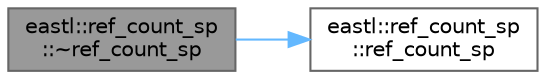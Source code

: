 digraph "eastl::ref_count_sp::~ref_count_sp"
{
 // LATEX_PDF_SIZE
  bgcolor="transparent";
  edge [fontname=Helvetica,fontsize=10,labelfontname=Helvetica,labelfontsize=10];
  node [fontname=Helvetica,fontsize=10,shape=box,height=0.2,width=0.4];
  rankdir="LR";
  Node1 [id="Node000001",label="eastl::ref_count_sp\l::~ref_count_sp",height=0.2,width=0.4,color="gray40", fillcolor="grey60", style="filled", fontcolor="black",tooltip=" "];
  Node1 -> Node2 [id="edge2_Node000001_Node000002",color="steelblue1",style="solid",tooltip=" "];
  Node2 [id="Node000002",label="eastl::ref_count_sp\l::ref_count_sp",height=0.2,width=0.4,color="grey40", fillcolor="white", style="filled",URL="$structeastl_1_1ref__count__sp.html#abf8fd436194b731a1c8bf1b7de56e270",tooltip="Reference count on contained pointer plus this ref_count_sp object itself. Starts as 1 by default."];
}
